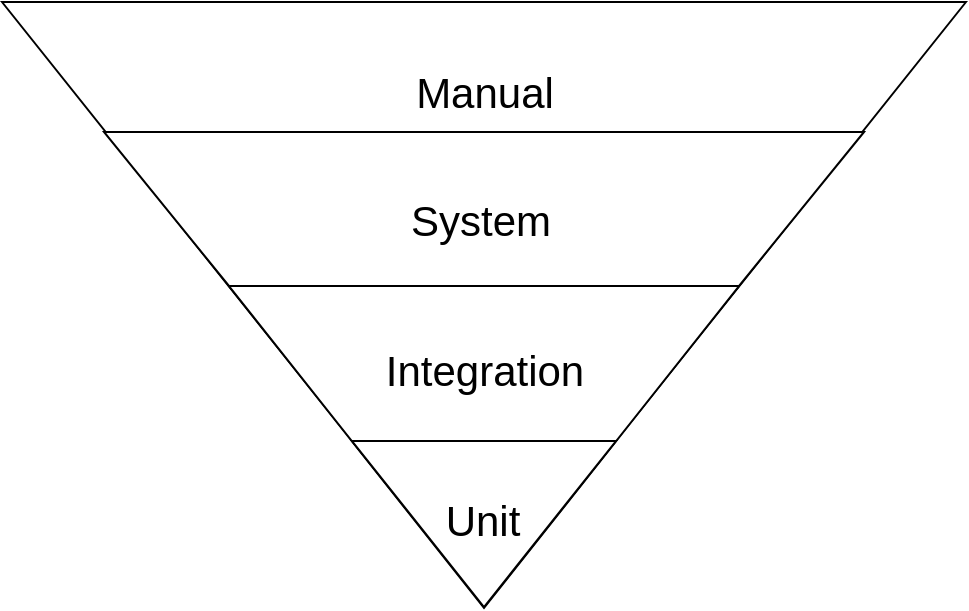 <mxfile version="11.3.0" type="device" pages="1"><diagram id="kMODVU30fMp5hOlkUWDl" name="Page-1"><mxGraphModel dx="1406" dy="781" grid="1" gridSize="10" guides="1" tooltips="1" connect="1" arrows="1" fold="1" page="1" pageScale="1" pageWidth="850" pageHeight="1100" math="0" shadow="0"><root><mxCell id="0"/><mxCell id="1" parent="0"/><mxCell id="xLBxvLs2qyfc5DYVMpcV-4" value="" style="triangle;whiteSpace=wrap;html=1;rotation=-90;direction=west;" vertex="1" parent="1"><mxGeometry x="316" y="90" width="302" height="482" as="geometry"/></mxCell><mxCell id="xLBxvLs2qyfc5DYVMpcV-3" value="" style="triangle;whiteSpace=wrap;html=1;rotation=-90;direction=west;" vertex="1" parent="1"><mxGeometry x="350" y="172" width="234" height="380" as="geometry"/></mxCell><mxCell id="xLBxvLs2qyfc5DYVMpcV-2" value="" style="triangle;whiteSpace=wrap;html=1;rotation=-90;direction=west;" vertex="1" parent="1"><mxGeometry x="386.5" y="275" width="161" height="255" as="geometry"/></mxCell><mxCell id="xLBxvLs2qyfc5DYVMpcV-1" value="" style="triangle;whiteSpace=wrap;html=1;rotation=-90;direction=west;" vertex="1" parent="1"><mxGeometry x="425.5" y="375" width="83" height="132" as="geometry"/></mxCell><mxCell id="xLBxvLs2qyfc5DYVMpcV-5" value="Manual" style="text;html=1;resizable=0;points=[];autosize=1;align=center;verticalAlign=top;spacingTop=-4;fontSize=21;direction=west;" vertex="1" parent="1"><mxGeometry x="437" y="210" width="60" height="20" as="geometry"/></mxCell><mxCell id="xLBxvLs2qyfc5DYVMpcV-6" value="System" style="text;html=1;resizable=0;points=[];autosize=1;align=center;verticalAlign=middle;spacingTop=-4;fontSize=21;direction=west;" vertex="1" parent="1"><mxGeometry x="425" y="275.5" width="80" height="30" as="geometry"/></mxCell><mxCell id="xLBxvLs2qyfc5DYVMpcV-7" value="Integration" style="text;html=1;resizable=0;points=[];autosize=1;align=center;verticalAlign=middle;spacingTop=-4;fontSize=21;direction=west;" vertex="1" parent="1"><mxGeometry x="407" y="350.5" width="120" height="30" as="geometry"/></mxCell><mxCell id="xLBxvLs2qyfc5DYVMpcV-8" value="Unit" style="text;html=1;resizable=0;points=[];autosize=1;align=center;verticalAlign=middle;spacingTop=-4;fontSize=21;direction=west;" vertex="1" parent="1"><mxGeometry x="440.5" y="426" width="50" height="30" as="geometry"/></mxCell></root></mxGraphModel></diagram></mxfile>